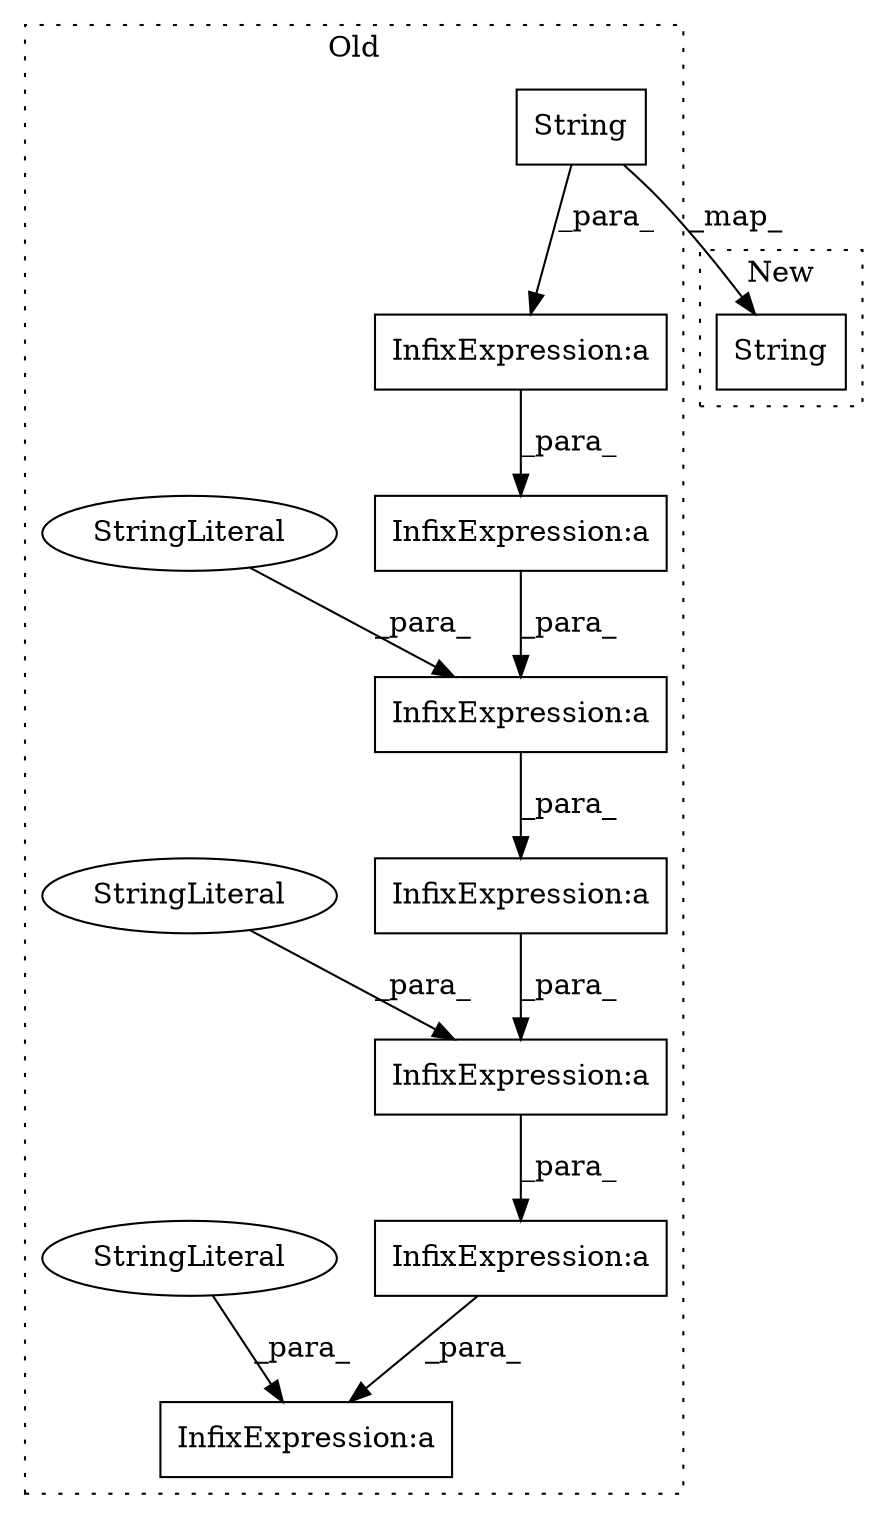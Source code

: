 digraph G {
subgraph cluster0 {
1 [label="String" a="32" s="2663,2696" l="7,1" shape="box"];
3 [label="InfixExpression:a" a="27" s="2783" l="3" shape="box"];
4 [label="StringLiteral" a="45" s="2786" l="4" shape="ellipse"];
5 [label="InfixExpression:a" a="27" s="2969" l="3" shape="box"];
6 [label="StringLiteral" a="45" s="2972" l="18" shape="ellipse"];
7 [label="InfixExpression:a" a="27" s="3022" l="3" shape="box"];
8 [label="InfixExpression:a" a="27" s="2829" l="3" shape="box"];
9 [label="InfixExpression:a" a="27" s="2745" l="3" shape="box"];
10 [label="InfixExpression:a" a="27" s="2991" l="3" shape="box"];
11 [label="StringLiteral" a="45" s="3025" l="4" shape="ellipse"];
12 [label="InfixExpression:a" a="27" s="2722" l="3" shape="box"];
label = "Old";
style="dotted";
}
subgraph cluster1 {
2 [label="String" a="32" s="2946,2976" l="7,1" shape="box"];
label = "New";
style="dotted";
}
1 -> 12 [label="_para_"];
1 -> 2 [label="_map_"];
3 -> 8 [label="_para_"];
4 -> 3 [label="_para_"];
5 -> 10 [label="_para_"];
6 -> 5 [label="_para_"];
8 -> 5 [label="_para_"];
9 -> 3 [label="_para_"];
10 -> 7 [label="_para_"];
11 -> 7 [label="_para_"];
12 -> 9 [label="_para_"];
}